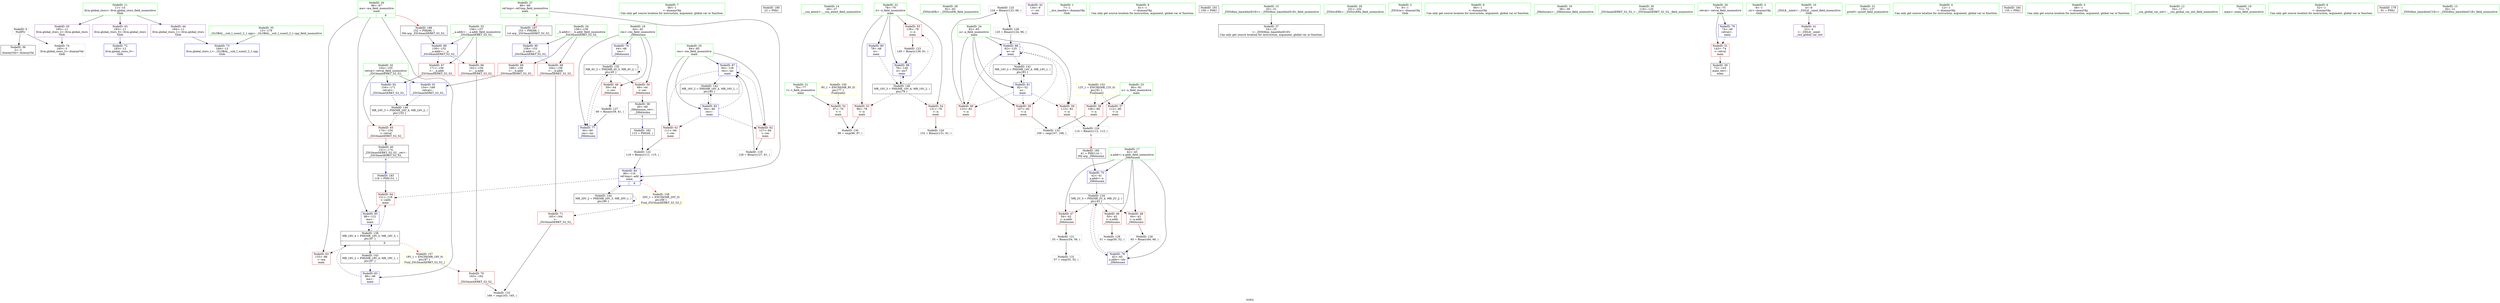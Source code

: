 digraph "SVFG" {
	label="SVFG";

	Node0x561a0427cd40 [shape=record,color=grey,label="{NodeID: 0\nNullPtr}"];
	Node0x561a0427cd40 -> Node0x561a04293de0[style=solid];
	Node0x561a0427cd40 -> Node0x561a04296e30[style=solid];
	Node0x561a04297b60 [shape=record,color=blue,label="{NodeID: 90\n158\<--153\n__b.addr\<--__b\n_ZSt3maxIiERKT_S2_S2_\n}"];
	Node0x561a04297b60 -> Node0x561a042968f0[style=dashed];
	Node0x561a04297b60 -> Node0x561a042969c0[style=dashed];
	Node0x561a04292550 [shape=record,color=green,label="{NodeID: 7\n56\<--1\n\<--dummyObj\nCan only get source location for instruction, argument, global var or function.}"];
	Node0x561a042adde0 [shape=record,color=black,label="{NodeID: 180\n23 = PHI()\n}"];
	Node0x561a04292a50 [shape=record,color=green,label="{NodeID: 14\n26\<--27\n__cxa_atexit\<--__cxa_atexit_field_insensitive\n}"];
	Node0x561a042aed20 [shape=record,color=black,label="{NodeID: 187\n153 = PHI(88, )\n1st arg _ZSt3maxIiERKT_S2_S2_ }"];
	Node0x561a042aed20 -> Node0x561a04297b60[style=solid];
	Node0x561a042930c0 [shape=record,color=green,label="{NodeID: 21\n76\<--77\nt\<--t_field_insensitive\nmain\n}"];
	Node0x561a042930c0 -> Node0x561a04295bf0[style=solid];
	Node0x561a04293670 [shape=record,color=green,label="{NodeID: 28\n92\<--93\n_ZNSirsERi\<--_ZNSirsERi_field_insensitive\n}"];
	Node0x561a04293ce0 [shape=record,color=green,label="{NodeID: 35\n13\<--179\n_GLOBAL__sub_I_sune2_2_1.cpp\<--_GLOBAL__sub_I_sune2_2_1.cpp_field_insensitive\n}"];
	Node0x561a04293ce0 -> Node0x561a04296d30[style=solid];
	Node0x561a0429a740 [shape=record,color=grey,label="{NodeID: 125\n124 = Binary(123, 66, )\n}"];
	Node0x561a0429a740 -> Node0x561a0429abc0[style=solid];
	Node0x561a04294320 [shape=record,color=purple,label="{NodeID: 42\n134\<--9\n\<--.str\nmain\n}"];
	Node0x561a0429b1c0 [shape=record,color=grey,label="{NodeID: 132\n166 = cmp(163, 165, )\n}"];
	Node0x561a04295980 [shape=record,color=red,label="{NodeID: 49\n59\<--44\n\<--res\n_Z6bitnumx\n}"];
	Node0x561a04295980 -> Node0x561a0429aa40[style=solid];
	Node0x561a04295f30 [shape=record,color=red,label="{NodeID: 56\n108\<--80\n\<--n\nmain\n}"];
	Node0x561a04295f30 -> Node0x561a0429b340[style=solid];
	Node0x561a042a3a60 [shape=record,color=black,label="{NodeID: 146\nMR_24V_3 = PHI(MR_24V_4, MR_24V_2, )\npts\{155 \}\n}"];
	Node0x561a042a3a60 -> Node0x561a04296680[style=dashed];
	Node0x561a042964e0 [shape=record,color=red,label="{NodeID: 63\n133\<--86\n\<--ma\nmain\n}"];
	Node0x561a04296a90 [shape=record,color=red,label="{NodeID: 70\n163\<--162\n\<--\n_ZSt3maxIiERKT_S2_S2_\n}"];
	Node0x561a04296a90 -> Node0x561a0429b1c0[style=solid];
	Node0x561a042970d0 [shape=record,color=blue,label="{NodeID: 77\n44\<--60\nres\<--inc\n_Z6bitnumx\n}"];
	Node0x561a042970d0 -> Node0x561a042a0360[style=dashed];
	Node0x561a04297680 [shape=record,color=blue,label="{NodeID: 84\n88\<--116\nref.tmp\<--add\nmain\n|{|<s3>6}}"];
	Node0x561a04297680 -> Node0x561a042965b0[style=dashed];
	Node0x561a04297680 -> Node0x561a04297680[style=dashed];
	Node0x561a04297680 -> Node0x561a042a3060[style=dashed];
	Node0x561a04297680:s3 -> Node0x561a042a53a0[style=dashed,color=red];
	Node0x561a0427cbe0 [shape=record,color=green,label="{NodeID: 1\n7\<--1\n__dso_handle\<--dummyObj\nGlob }"];
	Node0x561a04297c30 [shape=record,color=blue,label="{NodeID: 91\n154\<--168\nretval\<--\n_ZSt3maxIiERKT_S2_S2_\n}"];
	Node0x561a04297c30 -> Node0x561a042a3a60[style=dashed];
	Node0x561a042925e0 [shape=record,color=green,label="{NodeID: 8\n61\<--1\n\<--dummyObj\nCan only get source location for instruction, argument, global var or function.}"];
	Node0x561a042adee0 [shape=record,color=black,label="{NodeID: 181\n100 = PHI()\n}"];
	Node0x561a04292b50 [shape=record,color=green,label="{NodeID: 15\n25\<--31\n_ZNSt8ios_base4InitD1Ev\<--_ZNSt8ios_base4InitD1Ev_field_insensitive\n}"];
	Node0x561a04292b50 -> Node0x561a04293ee0[style=solid];
	Node0x561a04293190 [shape=record,color=green,label="{NodeID: 22\n78\<--79\nii\<--ii_field_insensitive\nmain\n}"];
	Node0x561a04293190 -> Node0x561a04295cc0[style=solid];
	Node0x561a04293190 -> Node0x561a04295d90[style=solid];
	Node0x561a04293190 -> Node0x561a04295e60[style=solid];
	Node0x561a04293190 -> Node0x561a04297340[style=solid];
	Node0x561a04293190 -> Node0x561a042979c0[style=solid];
	Node0x561a04293770 [shape=record,color=green,label="{NodeID: 29\n101\<--102\n_ZNSirsERx\<--_ZNSirsERx_field_insensitive\n}"];
	Node0x561a04299e40 [shape=record,color=grey,label="{NodeID: 119\n128 = Binary(127, 61, )\n}"];
	Node0x561a04299e40 -> Node0x561a042978f0[style=solid];
	Node0x561a04293de0 [shape=record,color=black,label="{NodeID: 36\n2\<--3\ndummyVal\<--dummyVal\n}"];
	Node0x561a0429a8c0 [shape=record,color=grey,label="{NodeID: 126\n65 = Binary(64, 66, )\n}"];
	Node0x561a0429a8c0 -> Node0x561a042971a0[style=solid];
	Node0x561a042943f0 [shape=record,color=purple,label="{NodeID: 43\n183\<--11\nllvm.global_ctors_0\<--llvm.global_ctors\nGlob }"];
	Node0x561a042943f0 -> Node0x561a04296c30[style=solid];
	Node0x561a0429b340 [shape=record,color=grey,label="{NodeID: 133\n109 = cmp(107, 108, )\n}"];
	Node0x561a04295a50 [shape=record,color=red,label="{NodeID: 50\n69\<--44\n\<--res\n_Z6bitnumx\n}"];
	Node0x561a04295a50 -> Node0x561a04293fe0[style=solid];
	Node0x561a042a1c60 [shape=record,color=black,label="{NodeID: 140\nMR_10V_3 = PHI(MR_10V_4, MR_10V_2, )\npts\{79 \}\n}"];
	Node0x561a042a1c60 -> Node0x561a04295cc0[style=dashed];
	Node0x561a042a1c60 -> Node0x561a04295d90[style=dashed];
	Node0x561a042a1c60 -> Node0x561a04295e60[style=dashed];
	Node0x561a042a1c60 -> Node0x561a042979c0[style=dashed];
	Node0x561a04296000 [shape=record,color=red,label="{NodeID: 57\n112\<--80\n\<--n\nmain\n}"];
	Node0x561a04296000 -> Node0x561a0429a5c0[style=solid];
	Node0x561a042965b0 [shape=record,color=red,label="{NodeID: 64\n121\<--118\n\<--call4\nmain\n}"];
	Node0x561a042965b0 -> Node0x561a04297750[style=solid];
	Node0x561a04296b60 [shape=record,color=red,label="{NodeID: 71\n165\<--164\n\<--\n_ZSt3maxIiERKT_S2_S2_\n}"];
	Node0x561a04296b60 -> Node0x561a0429b1c0[style=solid];
	Node0x561a042971a0 [shape=record,color=blue,label="{NodeID: 78\n42\<--65\na.addr\<--shr\n_Z6bitnumx\n}"];
	Node0x561a042971a0 -> Node0x561a0429fe60[style=dashed];
	Node0x561a04297750 [shape=record,color=blue,label="{NodeID: 85\n86\<--121\nma\<--\nmain\n}"];
	Node0x561a04297750 -> Node0x561a042a1260[style=dashed];
	Node0x561a04291ad0 [shape=record,color=green,label="{NodeID: 2\n8\<--1\n_ZSt3cin\<--dummyObj\nGlob }"];
	Node0x561a04297d00 [shape=record,color=blue,label="{NodeID: 92\n154\<--171\nretval\<--\n_ZSt3maxIiERKT_S2_S2_\n}"];
	Node0x561a04297d00 -> Node0x561a042a3a60[style=dashed];
	Node0x561a04292670 [shape=record,color=green,label="{NodeID: 9\n66\<--1\n\<--dummyObj\nCan only get source location for instruction, argument, global var or function.}"];
	Node0x561a042adfe0 [shape=record,color=black,label="{NodeID: 182\n115 = PHI(40, )\n}"];
	Node0x561a042adfe0 -> Node0x561a0429a2c0[style=solid];
	Node0x561a04292c50 [shape=record,color=green,label="{NodeID: 16\n38\<--39\n_Z6bitnumx\<--_Z6bitnumx_field_insensitive\n}"];
	Node0x561a04293260 [shape=record,color=green,label="{NodeID: 23\n80\<--81\nn\<--n_field_insensitive\nmain\n}"];
	Node0x561a04293260 -> Node0x561a04295f30[style=solid];
	Node0x561a04293260 -> Node0x561a04296000[style=solid];
	Node0x561a04293870 [shape=record,color=green,label="{NodeID: 30\n119\<--120\n_ZSt3maxIiERKT_S2_S2_\<--_ZSt3maxIiERKT_S2_S2__field_insensitive\n}"];
	Node0x561a04299fc0 [shape=record,color=grey,label="{NodeID: 120\n132 = Binary(131, 61, )\n}"];
	Node0x561a04293ee0 [shape=record,color=black,label="{NodeID: 37\n24\<--25\n\<--_ZNSt8ios_base4InitD1Ev\nCan only get source location for instruction, argument, global var or function.}"];
	Node0x561a0429aa40 [shape=record,color=grey,label="{NodeID: 127\n60 = Binary(59, 61, )\n}"];
	Node0x561a0429aa40 -> Node0x561a042970d0[style=solid];
	Node0x561a042944f0 [shape=record,color=purple,label="{NodeID: 44\n184\<--11\nllvm.global_ctors_1\<--llvm.global_ctors\nGlob }"];
	Node0x561a042944f0 -> Node0x561a04296d30[style=solid];
	Node0x561a0429fe60 [shape=record,color=black,label="{NodeID: 134\nMR_2V_3 = PHI(MR_2V_4, MR_2V_2, )\npts\{43 \}\n}"];
	Node0x561a0429fe60 -> Node0x561a042946f0[style=dashed];
	Node0x561a0429fe60 -> Node0x561a042947c0[style=dashed];
	Node0x561a0429fe60 -> Node0x561a042958b0[style=dashed];
	Node0x561a0429fe60 -> Node0x561a042971a0[style=dashed];
	Node0x561a04295b20 [shape=record,color=red,label="{NodeID: 51\n143\<--74\n\<--retval\nmain\n}"];
	Node0x561a04295b20 -> Node0x561a042940b0[style=solid];
	Node0x561a042a2160 [shape=record,color=black,label="{NodeID: 141\nMR_14V_2 = PHI(MR_14V_4, MR_14V_1, )\npts\{83 \}\n}"];
	Node0x561a042a2160 -> Node0x561a04297410[style=dashed];
	Node0x561a042960d0 [shape=record,color=red,label="{NodeID: 58\n107\<--82\n\<--a\nmain\n}"];
	Node0x561a042960d0 -> Node0x561a0429b340[style=solid];
	Node0x561a04296680 [shape=record,color=red,label="{NodeID: 65\n174\<--154\n\<--retval\n_ZSt3maxIiERKT_S2_S2_\n}"];
	Node0x561a04296680 -> Node0x561a04294180[style=solid];
	Node0x561a04296c30 [shape=record,color=blue,label="{NodeID: 72\n183\<--12\nllvm.global_ctors_0\<--\nGlob }"];
	Node0x561a04297270 [shape=record,color=blue,label="{NodeID: 79\n74\<--48\nretval\<--\nmain\n}"];
	Node0x561a04297270 -> Node0x561a04295b20[style=dashed];
	Node0x561a04297820 [shape=record,color=blue,label="{NodeID: 86\n82\<--125\na\<--or\nmain\n}"];
	Node0x561a04297820 -> Node0x561a042960d0[style=dashed];
	Node0x561a04297820 -> Node0x561a042961a0[style=dashed];
	Node0x561a04297820 -> Node0x561a04296270[style=dashed];
	Node0x561a04297820 -> Node0x561a04297820[style=dashed];
	Node0x561a04297820 -> Node0x561a042a2160[style=dashed];
	Node0x561a04291b60 [shape=record,color=green,label="{NodeID: 3\n9\<--1\n.str\<--dummyObj\nGlob }"];
	Node0x561a04292700 [shape=record,color=green,label="{NodeID: 10\n4\<--6\n_ZStL8__ioinit\<--_ZStL8__ioinit_field_insensitive\nGlob }"];
	Node0x561a04292700 -> Node0x561a04294250[style=solid];
	Node0x561a042ae8a0 [shape=record,color=black,label="{NodeID: 183\n118 = PHI(151, )\n}"];
	Node0x561a042ae8a0 -> Node0x561a042965b0[style=solid];
	Node0x561a04292d50 [shape=record,color=green,label="{NodeID: 17\n42\<--43\na.addr\<--a.addr_field_insensitive\n_Z6bitnumx\n}"];
	Node0x561a04292d50 -> Node0x561a042946f0[style=solid];
	Node0x561a04292d50 -> Node0x561a042947c0[style=solid];
	Node0x561a04292d50 -> Node0x561a042958b0[style=solid];
	Node0x561a04292d50 -> Node0x561a04296f30[style=solid];
	Node0x561a04292d50 -> Node0x561a042971a0[style=solid];
	Node0x561a04293330 [shape=record,color=green,label="{NodeID: 24\n82\<--83\na\<--a_field_insensitive\nmain\n}"];
	Node0x561a04293330 -> Node0x561a042960d0[style=solid];
	Node0x561a04293330 -> Node0x561a042961a0[style=solid];
	Node0x561a04293330 -> Node0x561a04296270[style=solid];
	Node0x561a04293330 -> Node0x561a04297410[style=solid];
	Node0x561a04293330 -> Node0x561a04297820[style=solid];
	Node0x561a04293970 [shape=record,color=green,label="{NodeID: 31\n136\<--137\nprintf\<--printf_field_insensitive\n}"];
	Node0x561a0429a140 [shape=record,color=grey,label="{NodeID: 121\n55 = Binary(54, 56, )\n}"];
	Node0x561a0429a140 -> Node0x561a0429b040[style=solid];
	Node0x561a04293fe0 [shape=record,color=black,label="{NodeID: 38\n40\<--69\n_Z6bitnumx_ret\<--\n_Z6bitnumx\n|{<s0>5}}"];
	Node0x561a04293fe0:s0 -> Node0x561a042adfe0[style=solid,color=blue];
	Node0x561a0429abc0 [shape=record,color=grey,label="{NodeID: 128\n125 = Binary(124, 66, )\n}"];
	Node0x561a0429abc0 -> Node0x561a04297820[style=solid];
	Node0x561a042945f0 [shape=record,color=purple,label="{NodeID: 45\n185\<--11\nllvm.global_ctors_2\<--llvm.global_ctors\nGlob }"];
	Node0x561a042945f0 -> Node0x561a04296e30[style=solid];
	Node0x561a042a0360 [shape=record,color=black,label="{NodeID: 135\nMR_4V_3 = PHI(MR_4V_5, MR_4V_2, )\npts\{45 \}\n}"];
	Node0x561a042a0360 -> Node0x561a04295980[style=dashed];
	Node0x561a042a0360 -> Node0x561a04295a50[style=dashed];
	Node0x561a042a0360 -> Node0x561a042970d0[style=dashed];
	Node0x561a042a0360 -> Node0x561a042a0360[style=dashed];
	Node0x561a04295bf0 [shape=record,color=red,label="{NodeID: 52\n97\<--76\n\<--t\nmain\n}"];
	Node0x561a04295bf0 -> Node0x561a0429aec0[style=solid];
	Node0x561a042a2660 [shape=record,color=black,label="{NodeID: 142\nMR_16V_2 = PHI(MR_16V_4, MR_16V_1, )\npts\{85 \}\n}"];
	Node0x561a042a2660 -> Node0x561a042974e0[style=dashed];
	Node0x561a042961a0 [shape=record,color=red,label="{NodeID: 59\n113\<--82\n\<--a\nmain\n}"];
	Node0x561a042961a0 -> Node0x561a0429a5c0[style=solid];
	Node0x561a04296750 [shape=record,color=red,label="{NodeID: 66\n162\<--156\n\<--__a.addr\n_ZSt3maxIiERKT_S2_S2_\n}"];
	Node0x561a04296750 -> Node0x561a04296a90[style=solid];
	Node0x561a04296d30 [shape=record,color=blue,label="{NodeID: 73\n184\<--13\nllvm.global_ctors_1\<--_GLOBAL__sub_I_sune2_2_1.cpp\nGlob }"];
	Node0x561a04297340 [shape=record,color=blue,label="{NodeID: 80\n78\<--48\nii\<--\nmain\n}"];
	Node0x561a04297340 -> Node0x561a042a1c60[style=dashed];
	Node0x561a042978f0 [shape=record,color=blue,label="{NodeID: 87\n84\<--128\nres\<--inc\nmain\n}"];
	Node0x561a042978f0 -> Node0x561a04296340[style=dashed];
	Node0x561a042978f0 -> Node0x561a04296410[style=dashed];
	Node0x561a042978f0 -> Node0x561a042978f0[style=dashed];
	Node0x561a042978f0 -> Node0x561a042a2660[style=dashed];
	Node0x561a04291bf0 [shape=record,color=green,label="{NodeID: 4\n12\<--1\n\<--dummyObj\nCan only get source location for instruction, argument, global var or function.}"];
	Node0x561a04292790 [shape=record,color=green,label="{NodeID: 11\n11\<--15\nllvm.global_ctors\<--llvm.global_ctors_field_insensitive\nGlob }"];
	Node0x561a04292790 -> Node0x561a042943f0[style=solid];
	Node0x561a04292790 -> Node0x561a042944f0[style=solid];
	Node0x561a04292790 -> Node0x561a042945f0[style=solid];
	Node0x561a042ae9a0 [shape=record,color=black,label="{NodeID: 184\n135 = PHI()\n}"];
	Node0x561a04292e20 [shape=record,color=green,label="{NodeID: 18\n44\<--45\nres\<--res_field_insensitive\n_Z6bitnumx\n}"];
	Node0x561a04292e20 -> Node0x561a04295980[style=solid];
	Node0x561a04292e20 -> Node0x561a04295a50[style=solid];
	Node0x561a04292e20 -> Node0x561a04297000[style=solid];
	Node0x561a04292e20 -> Node0x561a042970d0[style=solid];
	Node0x561a04293400 [shape=record,color=green,label="{NodeID: 25\n84\<--85\nres\<--res_field_insensitive\nmain\n}"];
	Node0x561a04293400 -> Node0x561a04296340[style=solid];
	Node0x561a04293400 -> Node0x561a04296410[style=solid];
	Node0x561a04293400 -> Node0x561a042974e0[style=solid];
	Node0x561a04293400 -> Node0x561a042978f0[style=solid];
	Node0x561a04293a70 [shape=record,color=green,label="{NodeID: 32\n154\<--155\nretval\<--retval_field_insensitive\n_ZSt3maxIiERKT_S2_S2_\n}"];
	Node0x561a04293a70 -> Node0x561a04296680[style=solid];
	Node0x561a04293a70 -> Node0x561a04297c30[style=solid];
	Node0x561a04293a70 -> Node0x561a04297d00[style=solid];
	Node0x561a0429a2c0 [shape=record,color=grey,label="{NodeID: 122\n116 = Binary(111, 115, )\n}"];
	Node0x561a0429a2c0 -> Node0x561a04297680[style=solid];
	Node0x561a042940b0 [shape=record,color=black,label="{NodeID: 39\n73\<--143\nmain_ret\<--\nmain\n}"];
	Node0x561a0429ad40 [shape=record,color=grey,label="{NodeID: 129\n51 = cmp(50, 52, )\n}"];
	Node0x561a042946f0 [shape=record,color=red,label="{NodeID: 46\n50\<--42\n\<--a.addr\n_Z6bitnumx\n}"];
	Node0x561a042946f0 -> Node0x561a0429ad40[style=solid];
	Node0x561a04295cc0 [shape=record,color=red,label="{NodeID: 53\n96\<--78\n\<--ii\nmain\n}"];
	Node0x561a04295cc0 -> Node0x561a0429aec0[style=solid];
	Node0x561a042a2b60 [shape=record,color=black,label="{NodeID: 143\nMR_18V_2 = PHI(MR_18V_4, MR_18V_1, )\npts\{87 \}\n}"];
	Node0x561a042a2b60 -> Node0x561a042975b0[style=dashed];
	Node0x561a04296270 [shape=record,color=red,label="{NodeID: 60\n123\<--82\n\<--a\nmain\n}"];
	Node0x561a04296270 -> Node0x561a0429a740[style=solid];
	Node0x561a042a4c70 [shape=record,color=yellow,style=double,label="{NodeID: 150\n8V_1 = ENCHI(MR_8V_0)\npts\{77 \}\nFun[main]}"];
	Node0x561a042a4c70 -> Node0x561a04295bf0[style=dashed];
	Node0x561a04296820 [shape=record,color=red,label="{NodeID: 67\n171\<--156\n\<--__a.addr\n_ZSt3maxIiERKT_S2_S2_\n}"];
	Node0x561a04296820 -> Node0x561a04297d00[style=solid];
	Node0x561a042a5290 [shape=record,color=yellow,style=double,label="{NodeID: 157\n18V_1 = ENCHI(MR_18V_0)\npts\{87 \}\nFun[_ZSt3maxIiERKT_S2_S2_]}"];
	Node0x561a042a5290 -> Node0x561a04296a90[style=dashed];
	Node0x561a04296e30 [shape=record,color=blue, style = dotted,label="{NodeID: 74\n185\<--3\nllvm.global_ctors_2\<--dummyVal\nGlob }"];
	Node0x561a04297410 [shape=record,color=blue,label="{NodeID: 81\n82\<--52\na\<--\nmain\n}"];
	Node0x561a04297410 -> Node0x561a042960d0[style=dashed];
	Node0x561a04297410 -> Node0x561a042961a0[style=dashed];
	Node0x561a04297410 -> Node0x561a04296270[style=dashed];
	Node0x561a04297410 -> Node0x561a04297820[style=dashed];
	Node0x561a04297410 -> Node0x561a042a2160[style=dashed];
	Node0x561a042979c0 [shape=record,color=blue,label="{NodeID: 88\n78\<--140\nii\<--inc7\nmain\n}"];
	Node0x561a042979c0 -> Node0x561a042a1c60[style=dashed];
	Node0x561a04291c80 [shape=record,color=green,label="{NodeID: 5\n48\<--1\n\<--dummyObj\nCan only get source location for instruction, argument, global var or function.}"];
	Node0x561a04292850 [shape=record,color=green,label="{NodeID: 12\n16\<--17\n__cxx_global_var_init\<--__cxx_global_var_init_field_insensitive\n}"];
	Node0x561a042aea70 [shape=record,color=black,label="{NodeID: 185\n41 = PHI(114, )\n0th arg _Z6bitnumx }"];
	Node0x561a042aea70 -> Node0x561a04296f30[style=solid];
	Node0x561a04292ef0 [shape=record,color=green,label="{NodeID: 19\n71\<--72\nmain\<--main_field_insensitive\n}"];
	Node0x561a042934d0 [shape=record,color=green,label="{NodeID: 26\n86\<--87\nma\<--ma_field_insensitive\nmain\n|{|<s3>6}}"];
	Node0x561a042934d0 -> Node0x561a042964e0[style=solid];
	Node0x561a042934d0 -> Node0x561a042975b0[style=solid];
	Node0x561a042934d0 -> Node0x561a04297750[style=solid];
	Node0x561a042934d0:s3 -> Node0x561a042aebe0[style=solid,color=red];
	Node0x561a04293b40 [shape=record,color=green,label="{NodeID: 33\n156\<--157\n__a.addr\<--__a.addr_field_insensitive\n_ZSt3maxIiERKT_S2_S2_\n}"];
	Node0x561a04293b40 -> Node0x561a04296750[style=solid];
	Node0x561a04293b40 -> Node0x561a04296820[style=solid];
	Node0x561a04293b40 -> Node0x561a04297a90[style=solid];
	Node0x561a0429a440 [shape=record,color=grey,label="{NodeID: 123\n140 = Binary(139, 61, )\n}"];
	Node0x561a0429a440 -> Node0x561a042979c0[style=solid];
	Node0x561a04294180 [shape=record,color=black,label="{NodeID: 40\n151\<--174\n_ZSt3maxIiERKT_S2_S2__ret\<--\n_ZSt3maxIiERKT_S2_S2_\n|{<s0>6}}"];
	Node0x561a04294180:s0 -> Node0x561a042ae8a0[style=solid,color=blue];
	Node0x561a0429aec0 [shape=record,color=grey,label="{NodeID: 130\n98 = cmp(96, 97, )\n}"];
	Node0x561a042947c0 [shape=record,color=red,label="{NodeID: 47\n54\<--42\n\<--a.addr\n_Z6bitnumx\n}"];
	Node0x561a042947c0 -> Node0x561a0429a140[style=solid];
	Node0x561a04295d90 [shape=record,color=red,label="{NodeID: 54\n131\<--78\n\<--ii\nmain\n}"];
	Node0x561a04295d90 -> Node0x561a04299fc0[style=solid];
	Node0x561a042a3060 [shape=record,color=black,label="{NodeID: 144\nMR_20V_2 = PHI(MR_20V_3, MR_20V_1, )\npts\{89 \}\n}"];
	Node0x561a042a3060 -> Node0x561a04297680[style=dashed];
	Node0x561a042a3060 -> Node0x561a042a3060[style=dashed];
	Node0x561a04296340 [shape=record,color=red,label="{NodeID: 61\n111\<--84\n\<--res\nmain\n}"];
	Node0x561a04296340 -> Node0x561a0429a2c0[style=solid];
	Node0x561a042968f0 [shape=record,color=red,label="{NodeID: 68\n164\<--158\n\<--__b.addr\n_ZSt3maxIiERKT_S2_S2_\n}"];
	Node0x561a042968f0 -> Node0x561a04296b60[style=solid];
	Node0x561a042a53a0 [shape=record,color=yellow,style=double,label="{NodeID: 158\n20V_1 = ENCHI(MR_20V_0)\npts\{89 \}\nFun[_ZSt3maxIiERKT_S2_S2_]}"];
	Node0x561a042a53a0 -> Node0x561a04296b60[style=dashed];
	Node0x561a04296f30 [shape=record,color=blue,label="{NodeID: 75\n42\<--41\na.addr\<--a\n_Z6bitnumx\n}"];
	Node0x561a04296f30 -> Node0x561a0429fe60[style=dashed];
	Node0x561a042974e0 [shape=record,color=blue,label="{NodeID: 82\n84\<--48\nres\<--\nmain\n}"];
	Node0x561a042974e0 -> Node0x561a04296340[style=dashed];
	Node0x561a042974e0 -> Node0x561a04296410[style=dashed];
	Node0x561a042974e0 -> Node0x561a042978f0[style=dashed];
	Node0x561a042974e0 -> Node0x561a042a2660[style=dashed];
	Node0x561a04297a90 [shape=record,color=blue,label="{NodeID: 89\n156\<--152\n__a.addr\<--__a\n_ZSt3maxIiERKT_S2_S2_\n}"];
	Node0x561a04297a90 -> Node0x561a04296750[style=dashed];
	Node0x561a04297a90 -> Node0x561a04296820[style=dashed];
	Node0x561a042924c0 [shape=record,color=green,label="{NodeID: 6\n52\<--1\n\<--dummyObj\nCan only get source location for instruction, argument, global var or function.}"];
	Node0x561a040e7da0 [shape=record,color=black,label="{NodeID: 179\n91 = PHI()\n}"];
	Node0x561a04292950 [shape=record,color=green,label="{NodeID: 13\n20\<--21\n_ZNSt8ios_base4InitC1Ev\<--_ZNSt8ios_base4InitC1Ev_field_insensitive\n}"];
	Node0x561a042aebe0 [shape=record,color=black,label="{NodeID: 186\n152 = PHI(86, )\n0th arg _ZSt3maxIiERKT_S2_S2_ }"];
	Node0x561a042aebe0 -> Node0x561a04297a90[style=solid];
	Node0x561a04292ff0 [shape=record,color=green,label="{NodeID: 20\n74\<--75\nretval\<--retval_field_insensitive\nmain\n}"];
	Node0x561a04292ff0 -> Node0x561a04295b20[style=solid];
	Node0x561a04292ff0 -> Node0x561a04297270[style=solid];
	Node0x561a042935a0 [shape=record,color=green,label="{NodeID: 27\n88\<--89\nref.tmp\<--ref.tmp_field_insensitive\nmain\n|{|<s1>6}}"];
	Node0x561a042935a0 -> Node0x561a04297680[style=solid];
	Node0x561a042935a0:s1 -> Node0x561a042aed20[style=solid,color=red];
	Node0x561a04293c10 [shape=record,color=green,label="{NodeID: 34\n158\<--159\n__b.addr\<--__b.addr_field_insensitive\n_ZSt3maxIiERKT_S2_S2_\n}"];
	Node0x561a04293c10 -> Node0x561a042968f0[style=solid];
	Node0x561a04293c10 -> Node0x561a042969c0[style=solid];
	Node0x561a04293c10 -> Node0x561a04297b60[style=solid];
	Node0x561a0429a5c0 [shape=record,color=grey,label="{NodeID: 124\n114 = Binary(112, 113, )\n|{<s0>5}}"];
	Node0x561a0429a5c0:s0 -> Node0x561a042aea70[style=solid,color=red];
	Node0x561a04294250 [shape=record,color=purple,label="{NodeID: 41\n22\<--4\n\<--_ZStL8__ioinit\n__cxx_global_var_init\n}"];
	Node0x561a0429b040 [shape=record,color=grey,label="{NodeID: 131\n57 = cmp(55, 52, )\n}"];
	Node0x561a042958b0 [shape=record,color=red,label="{NodeID: 48\n64\<--42\n\<--a.addr\n_Z6bitnumx\n}"];
	Node0x561a042958b0 -> Node0x561a0429a8c0[style=solid];
	Node0x561a042a1260 [shape=record,color=black,label="{NodeID: 138\nMR_18V_4 = PHI(MR_18V_5, MR_18V_3, )\npts\{87 \}\n|{|<s4>6}}"];
	Node0x561a042a1260 -> Node0x561a042964e0[style=dashed];
	Node0x561a042a1260 -> Node0x561a042965b0[style=dashed];
	Node0x561a042a1260 -> Node0x561a04297750[style=dashed];
	Node0x561a042a1260 -> Node0x561a042a2b60[style=dashed];
	Node0x561a042a1260:s4 -> Node0x561a042a5290[style=dashed,color=red];
	Node0x561a04295e60 [shape=record,color=red,label="{NodeID: 55\n139\<--78\n\<--ii\nmain\n}"];
	Node0x561a04295e60 -> Node0x561a0429a440[style=solid];
	Node0x561a04296410 [shape=record,color=red,label="{NodeID: 62\n127\<--84\n\<--res\nmain\n}"];
	Node0x561a04296410 -> Node0x561a04299e40[style=solid];
	Node0x561a042a4e30 [shape=record,color=yellow,style=double,label="{NodeID: 152\n12V_1 = ENCHI(MR_12V_0)\npts\{81 \}\nFun[main]}"];
	Node0x561a042a4e30 -> Node0x561a04295f30[style=dashed];
	Node0x561a042a4e30 -> Node0x561a04296000[style=dashed];
	Node0x561a042969c0 [shape=record,color=red,label="{NodeID: 69\n168\<--158\n\<--__b.addr\n_ZSt3maxIiERKT_S2_S2_\n}"];
	Node0x561a042969c0 -> Node0x561a04297c30[style=solid];
	Node0x561a04297000 [shape=record,color=blue,label="{NodeID: 76\n44\<--48\nres\<--\n_Z6bitnumx\n}"];
	Node0x561a04297000 -> Node0x561a042a0360[style=dashed];
	Node0x561a042975b0 [shape=record,color=blue,label="{NodeID: 83\n86\<--48\nma\<--\nmain\n}"];
	Node0x561a042975b0 -> Node0x561a042a1260[style=dashed];
}
